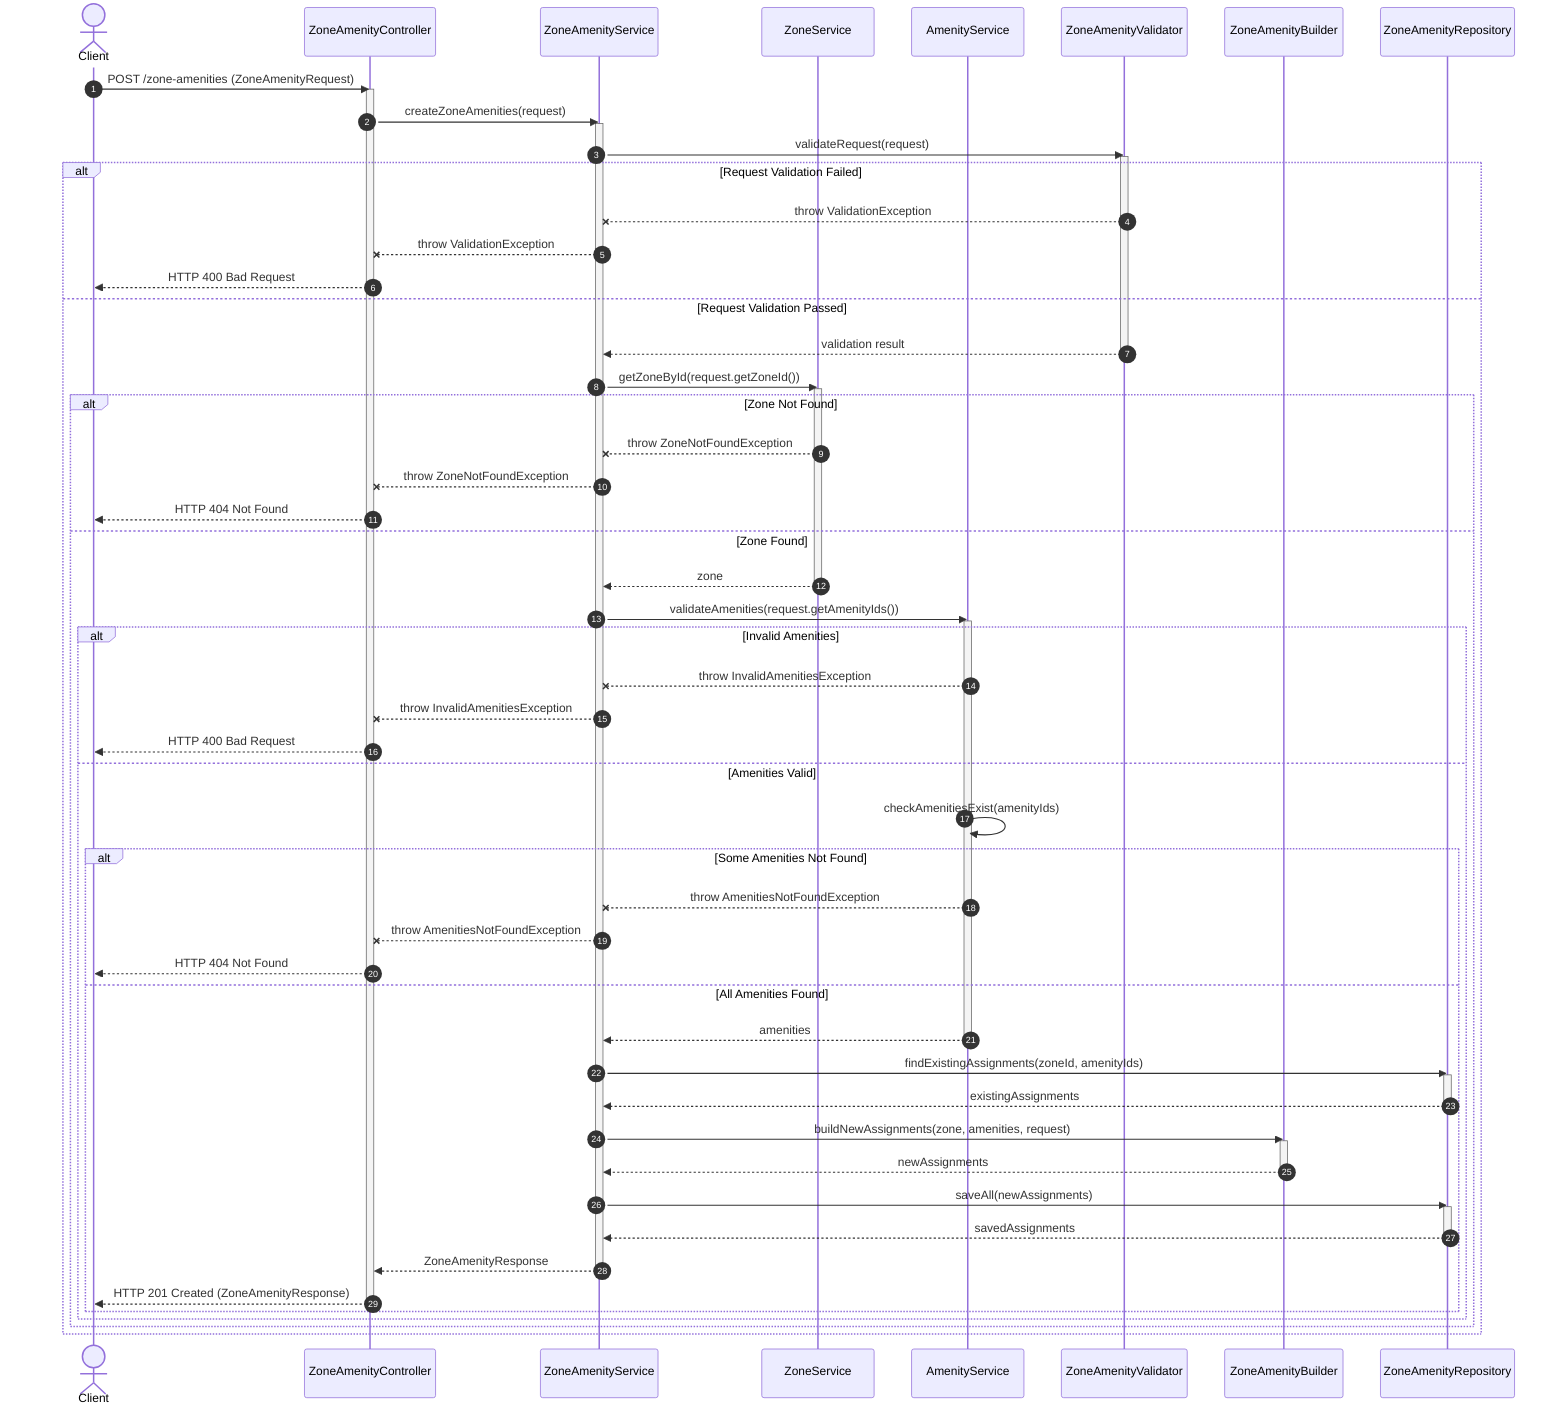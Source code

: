 sequenceDiagram
    autonumber
    actor C as Client
    participant ZAC as ZoneAmenityController
    participant ZAS as ZoneAmenityService
    participant ZS as ZoneService
    participant AS as AmenityService
    participant ZAV as ZoneAmenityValidator
    participant ZAB as ZoneAmenityBuilder
    participant ZAR as ZoneAmenityRepository
    C ->> ZAC: POST /zone-amenities (ZoneAmenityRequest)
    activate ZAC
    ZAC ->> ZAS: createZoneAmenities(request)
    activate ZAS
    ZAS ->> ZAV: validateRequest(request)
    activate ZAV
    alt Request Validation Failed
        ZAV --x ZAS: throw ValidationException
        ZAS --x ZAC: throw ValidationException
        ZAC -->> C: HTTP 400 Bad Request
    else Request Validation Passed
        ZAV -->> ZAS: validation result
        deactivate ZAV
        ZAS ->> ZS: getZoneById(request.getZoneId())
        activate ZS
        alt Zone Not Found
            ZS --x ZAS: throw ZoneNotFoundException
            ZAS --x ZAC: throw ZoneNotFoundException
            ZAC -->> C: HTTP 404 Not Found
        else Zone Found
            ZS -->> ZAS: zone
            deactivate ZS
            ZAS ->> AS: validateAmenities(request.getAmenityIds())
            activate AS
            alt Invalid Amenities
                AS --x ZAS: throw InvalidAmenitiesException
                ZAS --x ZAC: throw InvalidAmenitiesException
                ZAC -->> C: HTTP 400 Bad Request
            else Amenities Valid
                AS ->> AS: checkAmenitiesExist(amenityIds)
                alt Some Amenities Not Found
                    AS --x ZAS: throw AmenitiesNotFoundException
                    ZAS --x ZAC: throw AmenitiesNotFoundException
                    ZAC -->> C: HTTP 404 Not Found
                else All Amenities Found
                    AS -->> ZAS: amenities
                    deactivate AS
                    ZAS ->> ZAR: findExistingAssignments(zoneId, amenityIds)
                    activate ZAR
                    ZAR -->> ZAS: existingAssignments
                    deactivate ZAR
                    ZAS ->> ZAB: buildNewAssignments(zone, amenities, request)
                    activate ZAB
                    ZAB -->> ZAS: newAssignments
                    deactivate ZAB
                    ZAS ->> ZAR: saveAll(newAssignments)
                    activate ZAR
                    ZAR -->> ZAS: savedAssignments
                    deactivate ZAR
                    ZAS -->> ZAC: ZoneAmenityResponse
                    deactivate ZAS
                    ZAC -->> C: HTTP 201 Created (ZoneAmenityResponse)
                    deactivate ZAC
                end
            end
        end
    end